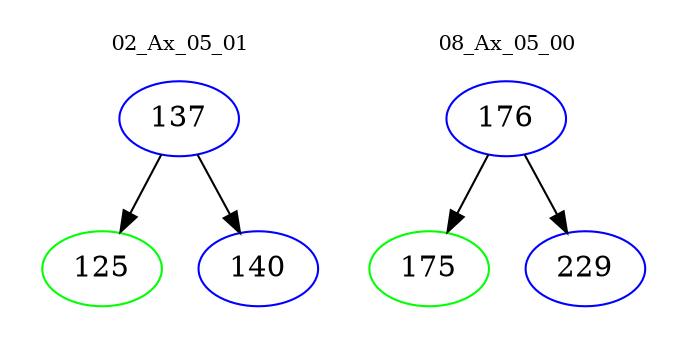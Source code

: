digraph{
subgraph cluster_0 {
color = white
label = "02_Ax_05_01";
fontsize=10;
T0_137 [label="137", color="blue"]
T0_137 -> T0_125 [color="black"]
T0_125 [label="125", color="green"]
T0_137 -> T0_140 [color="black"]
T0_140 [label="140", color="blue"]
}
subgraph cluster_1 {
color = white
label = "08_Ax_05_00";
fontsize=10;
T1_176 [label="176", color="blue"]
T1_176 -> T1_175 [color="black"]
T1_175 [label="175", color="green"]
T1_176 -> T1_229 [color="black"]
T1_229 [label="229", color="blue"]
}
}

